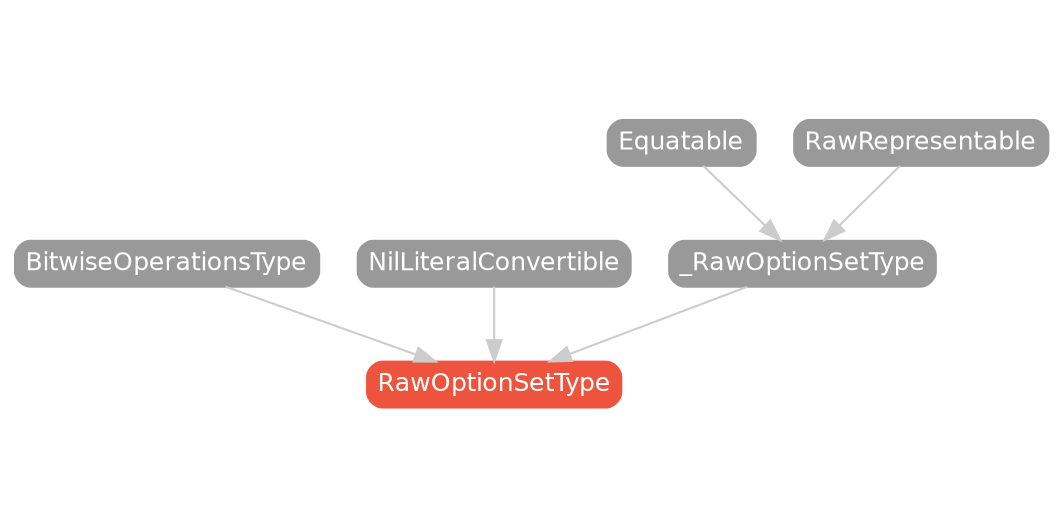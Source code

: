 strict digraph "RawOptionSetType - Type Hierarchy - SwiftDoc.org" {
    pad="0.1,0.8"
    node [shape=box, style="filled,rounded", color="#999999", fillcolor="#999999", fontcolor=white, fontname=Helvetica, fontnames="Helvetica,sansserif", fontsize=12, margin="0.07,0.05", height="0.3"]
    edge [color="#cccccc"]
    "BitwiseOperationsType" [URL="/protocol/BitwiseOperationsType/"]
    "Equatable" [URL="/protocol/Equatable/"]
    "NilLiteralConvertible" [URL="/protocol/NilLiteralConvertible/"]
    "RawOptionSetType" [URL="/protocol/RawOptionSetType/", style="filled,rounded", fillcolor="#ee543d", color="#ee543d"]
    "RawRepresentable" [URL="/protocol/RawRepresentable/"]
    "_RawOptionSetType" [URL="/protocol/_RawOptionSetType/"]    "_RawOptionSetType" -> "RawOptionSetType"
    "BitwiseOperationsType" -> "RawOptionSetType"
    "NilLiteralConvertible" -> "RawOptionSetType"
    "RawRepresentable" -> "_RawOptionSetType"
    "Equatable" -> "_RawOptionSetType"
    subgraph Types {
        rank = max; 
    }
}